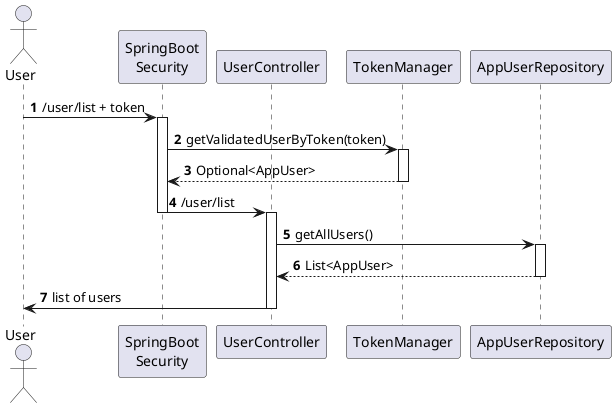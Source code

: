 @startuml
'https://plantuml.com/sequence-diagram

autonumber

actor User as u
participant "SpringBoot\nSecurity" as ss
participant UserController as uc
participant TokenManager as tm
participant AppUserRepository as r

u -> ss : /user/list + token
activate ss
ss -> tm : getValidatedUserByToken(token)
activate tm
tm --> ss : Optional<AppUser>
deactivate tm
ss -> uc : /user/list
deactivate ss
activate uc
uc -> r : getAllUsers()
activate r
r --> uc : List<AppUser>
deactivate r
uc -> u : list of users
deactivate uc


@enduml

